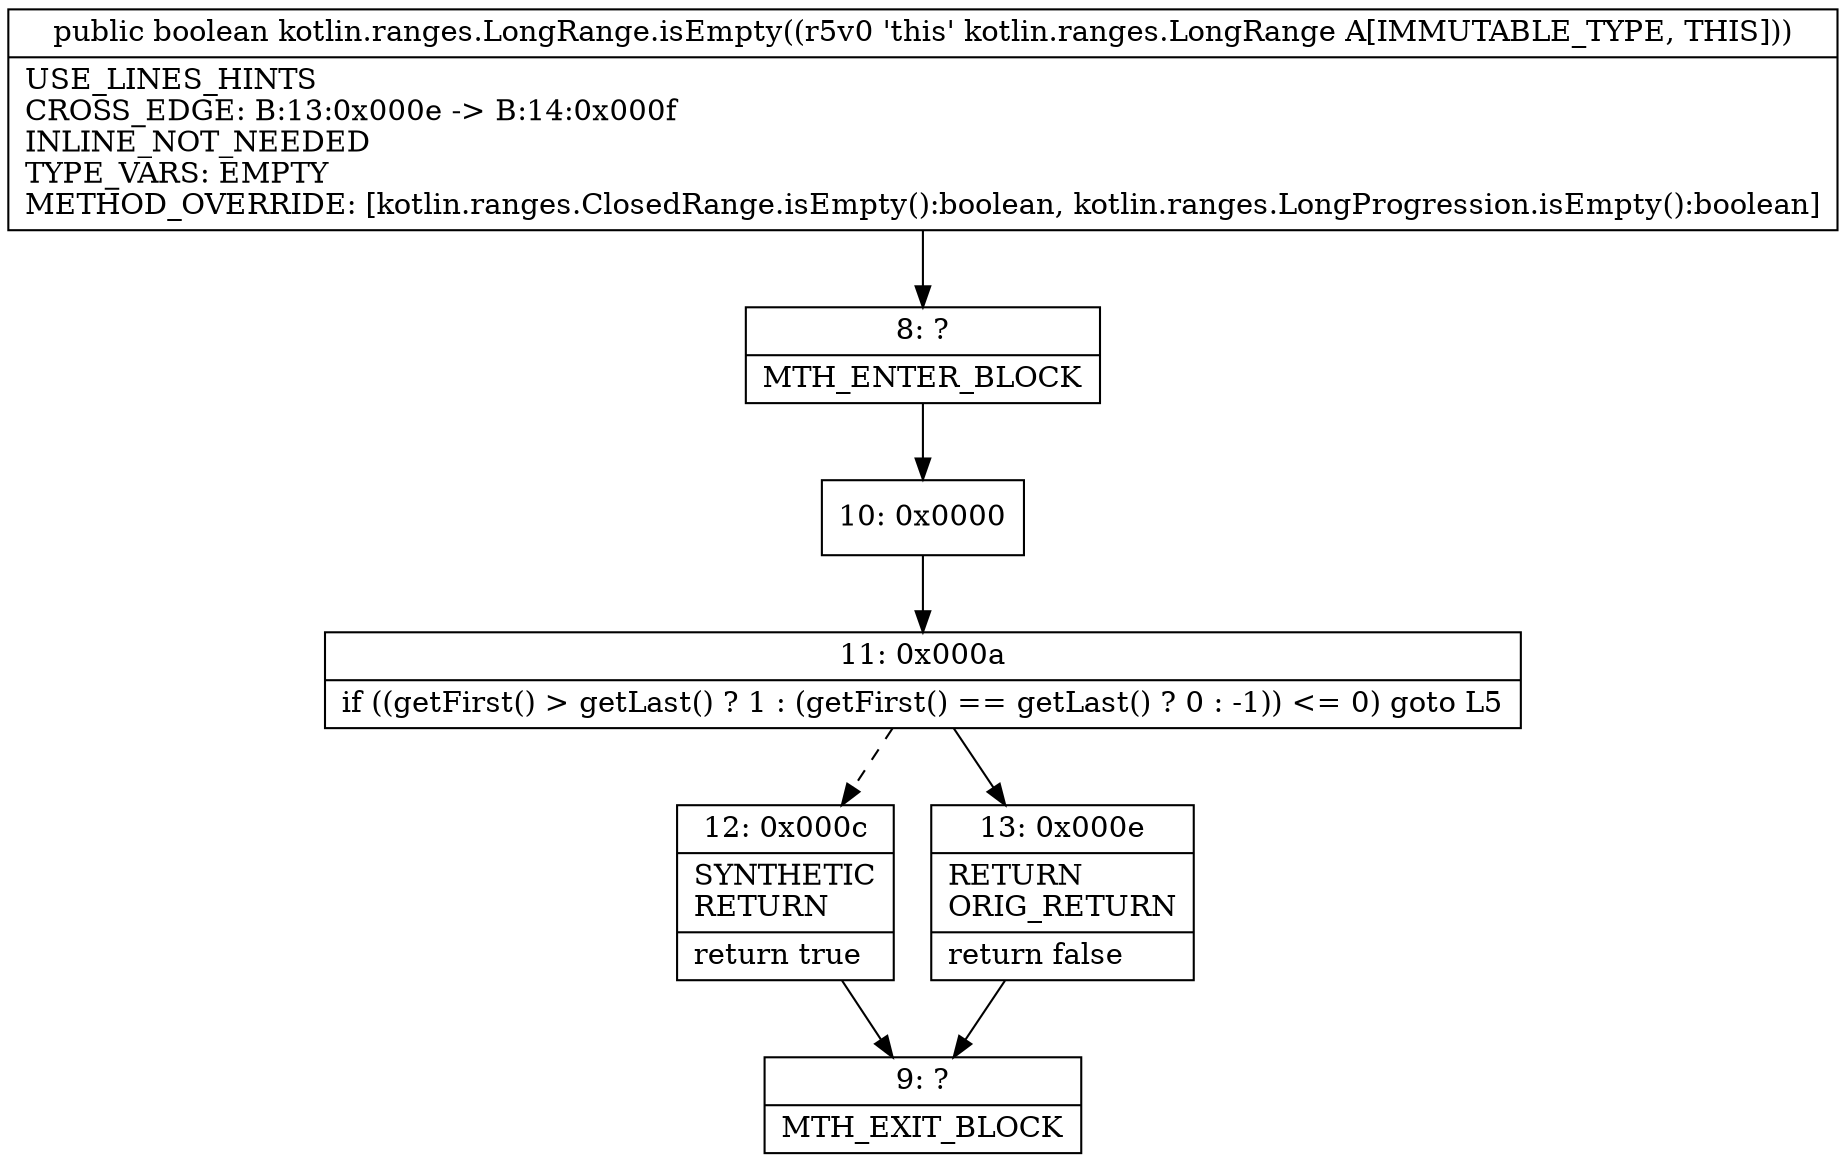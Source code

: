 digraph "CFG forkotlin.ranges.LongRange.isEmpty()Z" {
Node_8 [shape=record,label="{8\:\ ?|MTH_ENTER_BLOCK\l}"];
Node_10 [shape=record,label="{10\:\ 0x0000}"];
Node_11 [shape=record,label="{11\:\ 0x000a|if ((getFirst() \> getLast() ? 1 : (getFirst() == getLast() ? 0 : \-1)) \<= 0) goto L5\l}"];
Node_12 [shape=record,label="{12\:\ 0x000c|SYNTHETIC\lRETURN\l|return true\l}"];
Node_9 [shape=record,label="{9\:\ ?|MTH_EXIT_BLOCK\l}"];
Node_13 [shape=record,label="{13\:\ 0x000e|RETURN\lORIG_RETURN\l|return false\l}"];
MethodNode[shape=record,label="{public boolean kotlin.ranges.LongRange.isEmpty((r5v0 'this' kotlin.ranges.LongRange A[IMMUTABLE_TYPE, THIS]))  | USE_LINES_HINTS\lCROSS_EDGE: B:13:0x000e \-\> B:14:0x000f\lINLINE_NOT_NEEDED\lTYPE_VARS: EMPTY\lMETHOD_OVERRIDE: [kotlin.ranges.ClosedRange.isEmpty():boolean, kotlin.ranges.LongProgression.isEmpty():boolean]\l}"];
MethodNode -> Node_8;Node_8 -> Node_10;
Node_10 -> Node_11;
Node_11 -> Node_12[style=dashed];
Node_11 -> Node_13;
Node_12 -> Node_9;
Node_13 -> Node_9;
}

